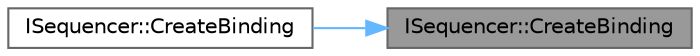 digraph "ISequencer::CreateBinding"
{
 // INTERACTIVE_SVG=YES
 // LATEX_PDF_SIZE
  bgcolor="transparent";
  edge [fontname=Helvetica,fontsize=10,labelfontname=Helvetica,labelfontsize=10];
  node [fontname=Helvetica,fontsize=10,shape=box,height=0.2,width=0.4];
  rankdir="RL";
  Node1 [id="Node000001",label="ISequencer::CreateBinding",height=0.2,width=0.4,color="gray40", fillcolor="grey60", style="filled", fontcolor="black",tooltip="Create a new binding for the specified object."];
  Node1 -> Node2 [id="edge1_Node000001_Node000002",dir="back",color="steelblue1",style="solid",tooltip=" "];
  Node2 [id="Node000002",label="ISequencer::CreateBinding",height=0.2,width=0.4,color="grey40", fillcolor="white", style="filled",URL="$d7/dde/classISequencer.html#a47d11d5c78c78b9309636d2c188f0243",tooltip="Create a new binding for the specified object, lightly deprecated and no longer virtual in favor of t..."];
}
